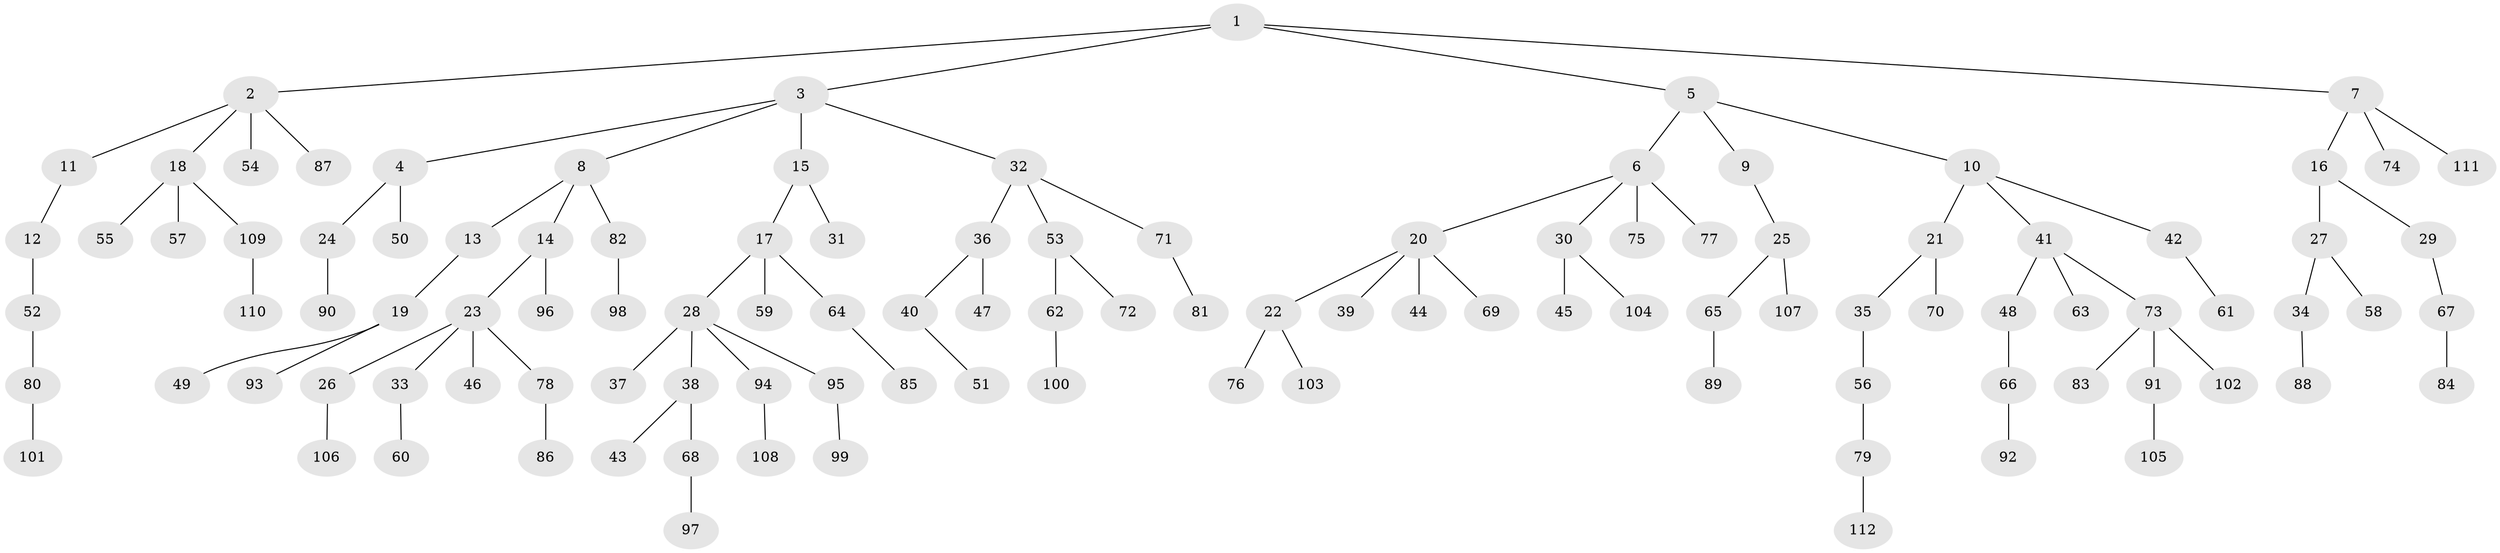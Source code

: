 // Generated by graph-tools (version 1.1) at 2025/02/03/09/25 03:02:17]
// undirected, 112 vertices, 111 edges
graph export_dot {
graph [start="1"]
  node [color=gray90,style=filled];
  1;
  2;
  3;
  4;
  5;
  6;
  7;
  8;
  9;
  10;
  11;
  12;
  13;
  14;
  15;
  16;
  17;
  18;
  19;
  20;
  21;
  22;
  23;
  24;
  25;
  26;
  27;
  28;
  29;
  30;
  31;
  32;
  33;
  34;
  35;
  36;
  37;
  38;
  39;
  40;
  41;
  42;
  43;
  44;
  45;
  46;
  47;
  48;
  49;
  50;
  51;
  52;
  53;
  54;
  55;
  56;
  57;
  58;
  59;
  60;
  61;
  62;
  63;
  64;
  65;
  66;
  67;
  68;
  69;
  70;
  71;
  72;
  73;
  74;
  75;
  76;
  77;
  78;
  79;
  80;
  81;
  82;
  83;
  84;
  85;
  86;
  87;
  88;
  89;
  90;
  91;
  92;
  93;
  94;
  95;
  96;
  97;
  98;
  99;
  100;
  101;
  102;
  103;
  104;
  105;
  106;
  107;
  108;
  109;
  110;
  111;
  112;
  1 -- 2;
  1 -- 3;
  1 -- 5;
  1 -- 7;
  2 -- 11;
  2 -- 18;
  2 -- 54;
  2 -- 87;
  3 -- 4;
  3 -- 8;
  3 -- 15;
  3 -- 32;
  4 -- 24;
  4 -- 50;
  5 -- 6;
  5 -- 9;
  5 -- 10;
  6 -- 20;
  6 -- 30;
  6 -- 75;
  6 -- 77;
  7 -- 16;
  7 -- 74;
  7 -- 111;
  8 -- 13;
  8 -- 14;
  8 -- 82;
  9 -- 25;
  10 -- 21;
  10 -- 41;
  10 -- 42;
  11 -- 12;
  12 -- 52;
  13 -- 19;
  14 -- 23;
  14 -- 96;
  15 -- 17;
  15 -- 31;
  16 -- 27;
  16 -- 29;
  17 -- 28;
  17 -- 59;
  17 -- 64;
  18 -- 55;
  18 -- 57;
  18 -- 109;
  19 -- 49;
  19 -- 93;
  20 -- 22;
  20 -- 39;
  20 -- 44;
  20 -- 69;
  21 -- 35;
  21 -- 70;
  22 -- 76;
  22 -- 103;
  23 -- 26;
  23 -- 33;
  23 -- 46;
  23 -- 78;
  24 -- 90;
  25 -- 65;
  25 -- 107;
  26 -- 106;
  27 -- 34;
  27 -- 58;
  28 -- 37;
  28 -- 38;
  28 -- 94;
  28 -- 95;
  29 -- 67;
  30 -- 45;
  30 -- 104;
  32 -- 36;
  32 -- 53;
  32 -- 71;
  33 -- 60;
  34 -- 88;
  35 -- 56;
  36 -- 40;
  36 -- 47;
  38 -- 43;
  38 -- 68;
  40 -- 51;
  41 -- 48;
  41 -- 63;
  41 -- 73;
  42 -- 61;
  48 -- 66;
  52 -- 80;
  53 -- 62;
  53 -- 72;
  56 -- 79;
  62 -- 100;
  64 -- 85;
  65 -- 89;
  66 -- 92;
  67 -- 84;
  68 -- 97;
  71 -- 81;
  73 -- 83;
  73 -- 91;
  73 -- 102;
  78 -- 86;
  79 -- 112;
  80 -- 101;
  82 -- 98;
  91 -- 105;
  94 -- 108;
  95 -- 99;
  109 -- 110;
}
